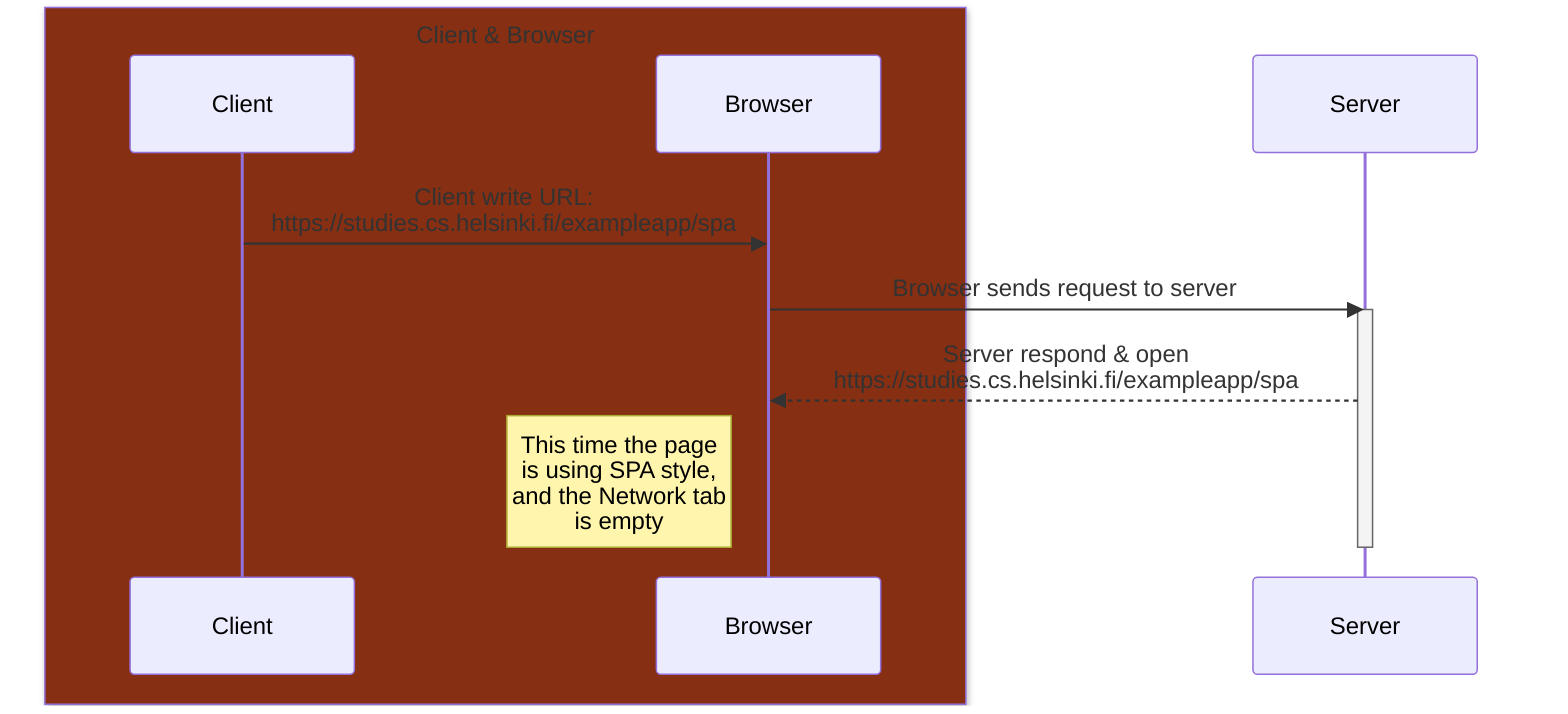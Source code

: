 sequenceDiagram

  participant A as Client
  participant B as Browser
  participant C as Server

  box rgb(134, 47, 18) Client & Browser
  participant A
  participant B
  end

  A->>B: Client write URL:<br> https://studies.cs.helsinki.fi/exampleapp/spa 
  
  
  B->>C: Browser sends request to server
   
  activate C
  C-->>B: Server respond & open<br>https://studies.cs.helsinki.fi/exampleapp/spa 

  note left of B: This time the page<br> is using SPA style,<br> and the Network tab<br>is empty
  deactivate C